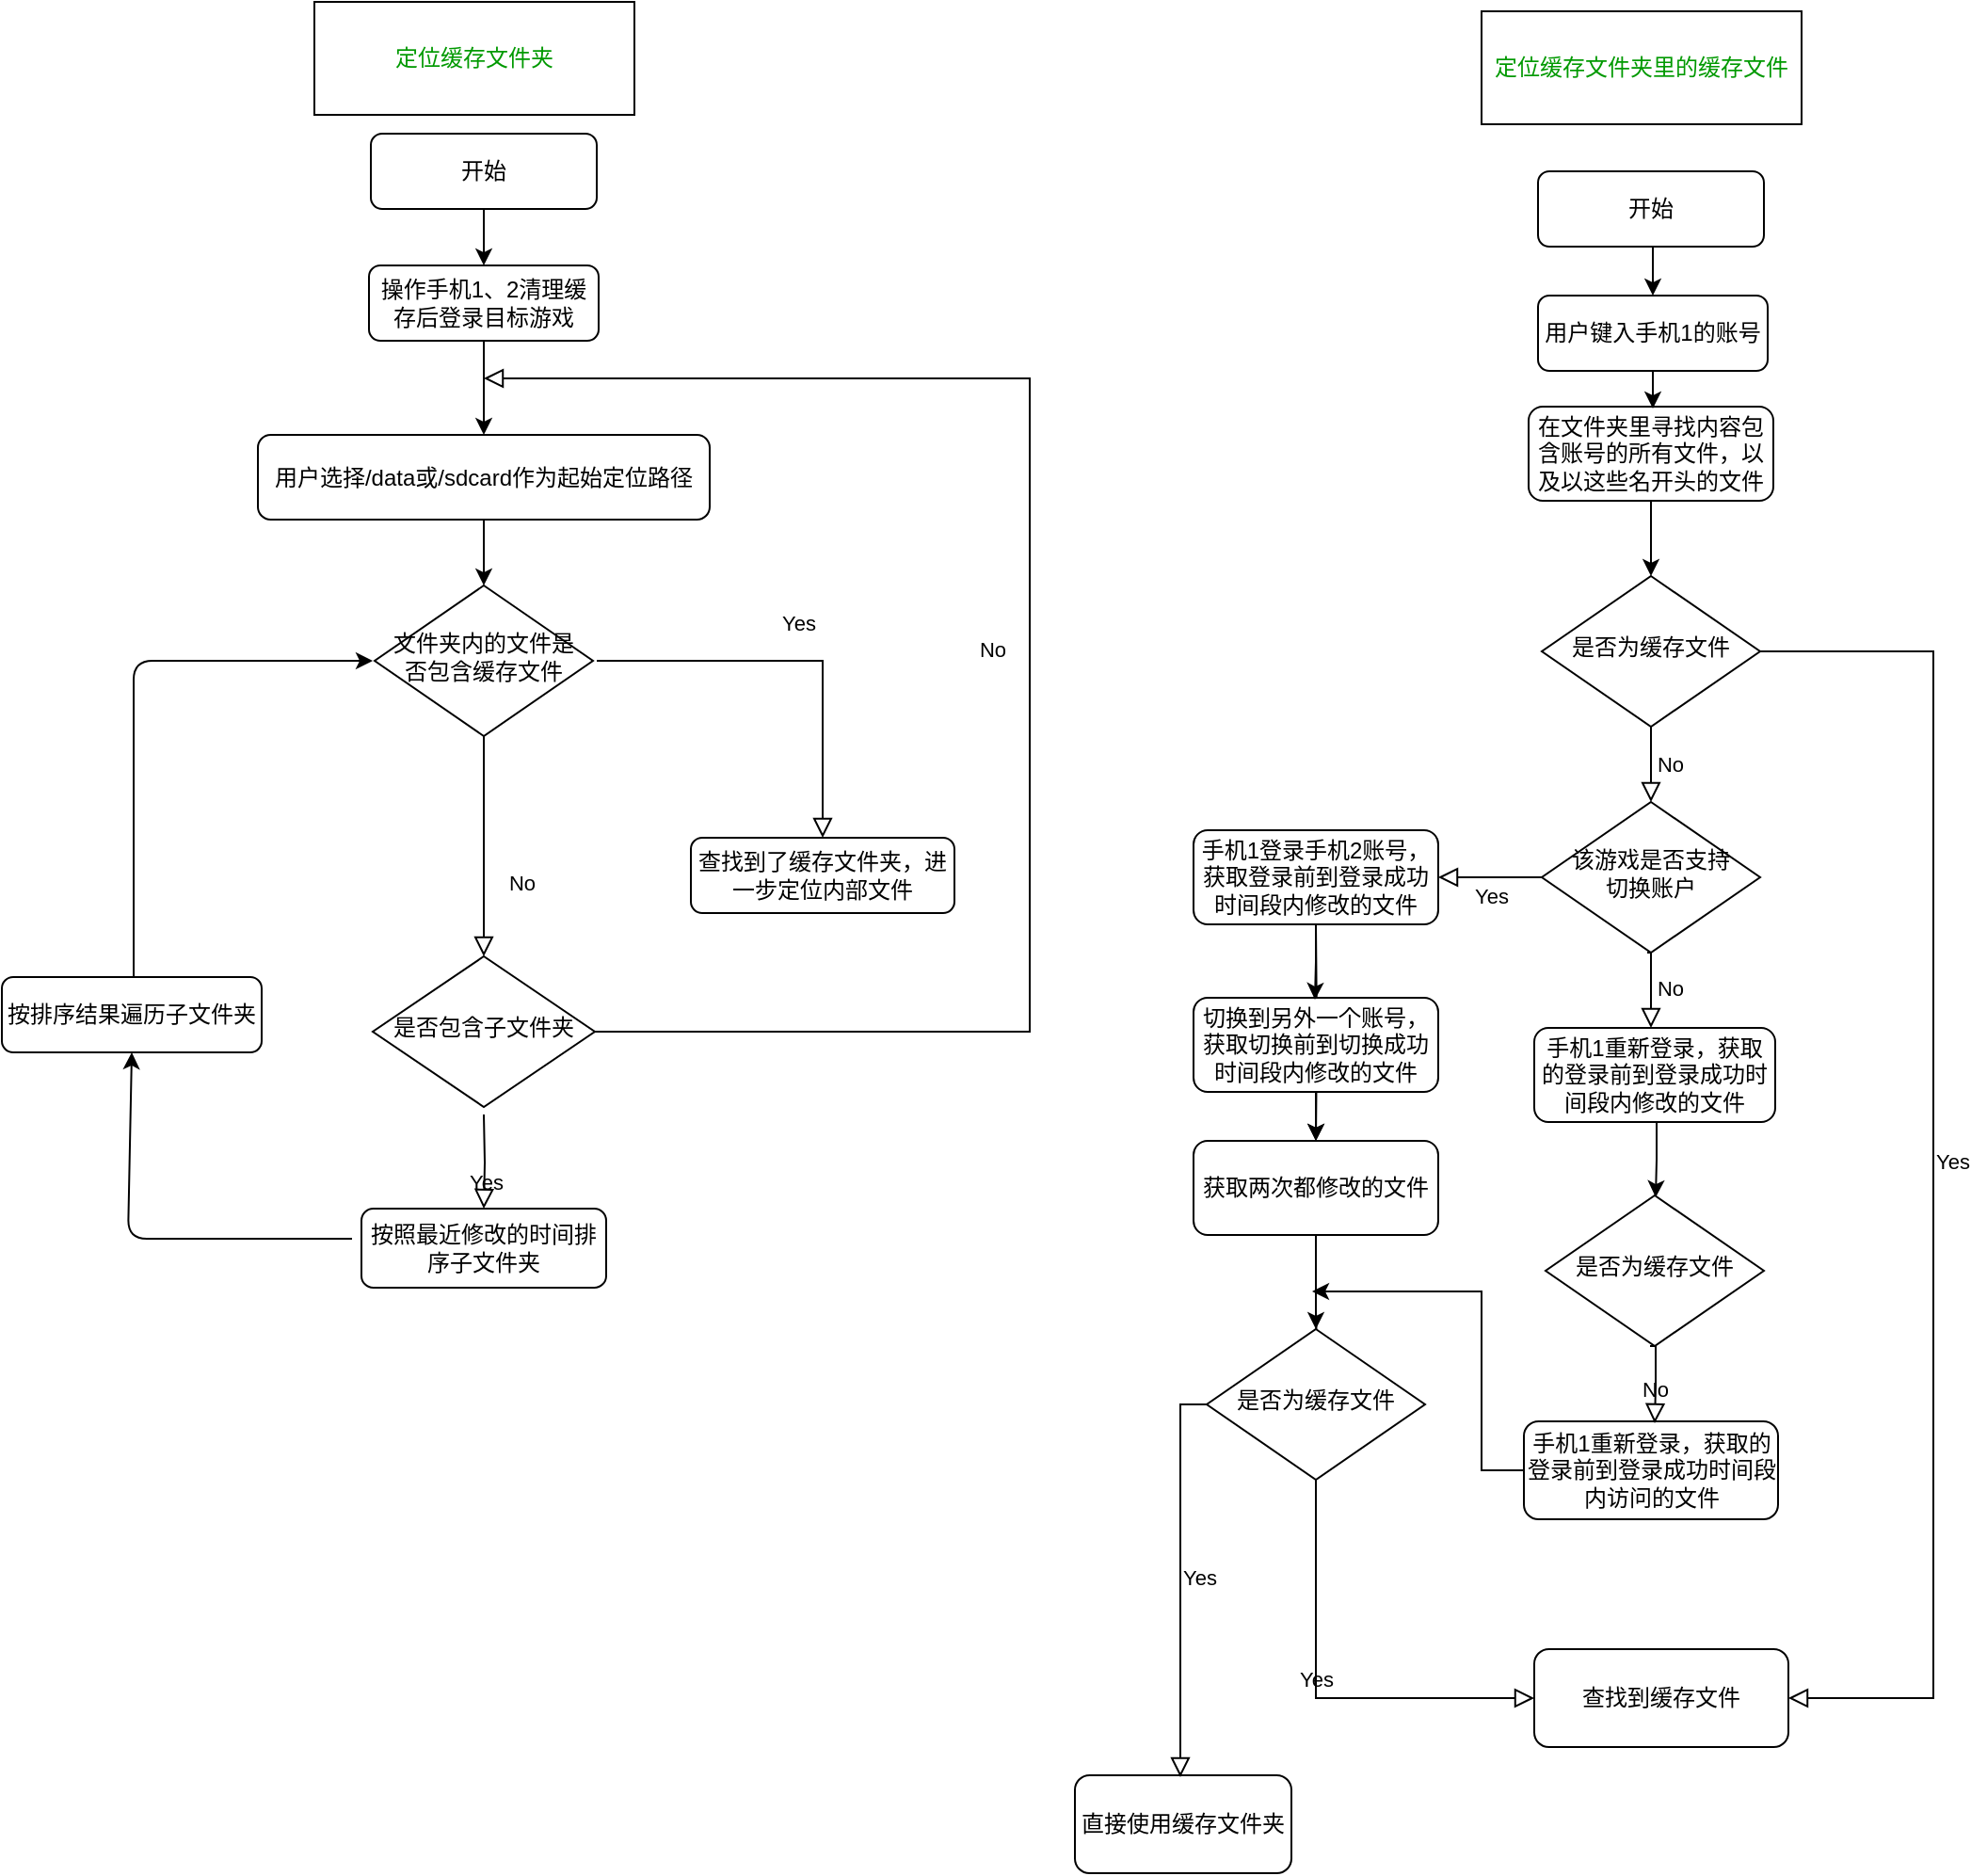 <mxfile version="13.9.2" type="github">
  <diagram id="C5RBs43oDa-KdzZeNtuy" name="Page-1">
    <mxGraphModel dx="2129" dy="581" grid="1" gridSize="10" guides="1" tooltips="1" connect="1" arrows="1" fold="1" page="1" pageScale="1" pageWidth="827" pageHeight="1169" math="0" shadow="0">
      <root>
        <mxCell id="WIyWlLk6GJQsqaUBKTNV-0" />
        <mxCell id="WIyWlLk6GJQsqaUBKTNV-1" parent="WIyWlLk6GJQsqaUBKTNV-0" />
        <mxCell id="WIyWlLk6GJQsqaUBKTNV-3" value="开始" style="rounded=1;whiteSpace=wrap;html=1;fontSize=12;glass=0;strokeWidth=1;shadow=0;" parent="WIyWlLk6GJQsqaUBKTNV-1" vertex="1">
          <mxGeometry x="160" y="80" width="120" height="40" as="geometry" />
        </mxCell>
        <mxCell id="Gi-niLugF8dRM-M3lC_h-5" style="edgeStyle=orthogonalEdgeStyle;rounded=0;orthogonalLoop=1;jettySize=auto;html=1;" edge="1" parent="WIyWlLk6GJQsqaUBKTNV-1">
          <mxGeometry relative="1" as="geometry">
            <mxPoint x="219" y="130" as="targetPoint" />
            <mxPoint x="219" y="130" as="sourcePoint" />
          </mxGeometry>
        </mxCell>
        <mxCell id="Gi-niLugF8dRM-M3lC_h-10" value="" style="edgeStyle=orthogonalEdgeStyle;rounded=0;orthogonalLoop=1;jettySize=auto;html=1;" edge="1" parent="WIyWlLk6GJQsqaUBKTNV-1" source="Gi-niLugF8dRM-M3lC_h-1" target="Gi-niLugF8dRM-M3lC_h-7">
          <mxGeometry relative="1" as="geometry" />
        </mxCell>
        <mxCell id="Gi-niLugF8dRM-M3lC_h-1" value="操作手机1、2清理缓存后登录目标游戏" style="rounded=1;whiteSpace=wrap;html=1;fontSize=12;glass=0;strokeWidth=1;shadow=0;" vertex="1" parent="WIyWlLk6GJQsqaUBKTNV-1">
          <mxGeometry x="159" y="150" width="122" height="40" as="geometry" />
        </mxCell>
        <mxCell id="Gi-niLugF8dRM-M3lC_h-6" value="" style="endArrow=classic;html=1;exitX=0.5;exitY=1;exitDx=0;exitDy=0;entryX=0.5;entryY=0;entryDx=0;entryDy=0;" edge="1" parent="WIyWlLk6GJQsqaUBKTNV-1" source="WIyWlLk6GJQsqaUBKTNV-3" target="Gi-niLugF8dRM-M3lC_h-1">
          <mxGeometry width="50" height="50" relative="1" as="geometry">
            <mxPoint x="390" y="280" as="sourcePoint" />
            <mxPoint x="440" y="230" as="targetPoint" />
          </mxGeometry>
        </mxCell>
        <mxCell id="Gi-niLugF8dRM-M3lC_h-13" value="" style="edgeStyle=orthogonalEdgeStyle;rounded=0;orthogonalLoop=1;jettySize=auto;html=1;" edge="1" parent="WIyWlLk6GJQsqaUBKTNV-1" source="Gi-niLugF8dRM-M3lC_h-7" target="Gi-niLugF8dRM-M3lC_h-11">
          <mxGeometry relative="1" as="geometry" />
        </mxCell>
        <mxCell id="Gi-niLugF8dRM-M3lC_h-7" value="用户选择/data或/sdcard作为起始定位路径" style="rounded=1;whiteSpace=wrap;html=1;fontSize=12;glass=0;strokeWidth=1;shadow=0;" vertex="1" parent="WIyWlLk6GJQsqaUBKTNV-1">
          <mxGeometry x="100" y="240" width="240" height="45" as="geometry" />
        </mxCell>
        <mxCell id="Gi-niLugF8dRM-M3lC_h-11" value="文件夹内的文件是否包含缓存文件" style="rhombus;whiteSpace=wrap;html=1;shadow=0;fontFamily=Helvetica;fontSize=12;align=center;strokeWidth=1;spacing=6;spacingTop=-4;" vertex="1" parent="WIyWlLk6GJQsqaUBKTNV-1">
          <mxGeometry x="162" y="320" width="116" height="80" as="geometry" />
        </mxCell>
        <mxCell id="Gi-niLugF8dRM-M3lC_h-14" value="查找到了缓存文件夹，进一步定位内部文件" style="rounded=1;whiteSpace=wrap;html=1;fontSize=12;glass=0;strokeWidth=1;shadow=0;" vertex="1" parent="WIyWlLk6GJQsqaUBKTNV-1">
          <mxGeometry x="330" y="454" width="140" height="40" as="geometry" />
        </mxCell>
        <mxCell id="Gi-niLugF8dRM-M3lC_h-16" value="Yes" style="rounded=0;html=1;jettySize=auto;orthogonalLoop=1;fontSize=11;endArrow=block;endFill=0;endSize=8;strokeWidth=1;shadow=0;labelBackgroundColor=none;edgeStyle=orthogonalEdgeStyle;entryX=0.5;entryY=0;entryDx=0;entryDy=0;" edge="1" parent="WIyWlLk6GJQsqaUBKTNV-1" target="Gi-niLugF8dRM-M3lC_h-14">
          <mxGeometry y="20" relative="1" as="geometry">
            <mxPoint as="offset" />
            <mxPoint x="280" y="360" as="sourcePoint" />
            <mxPoint x="666" y="544" as="targetPoint" />
            <Array as="points">
              <mxPoint x="400" y="360" />
              <mxPoint x="400" y="454" />
            </Array>
          </mxGeometry>
        </mxCell>
        <mxCell id="Gi-niLugF8dRM-M3lC_h-19" value="No" style="rounded=0;html=1;jettySize=auto;orthogonalLoop=1;fontSize=11;endArrow=block;endFill=0;endSize=8;strokeWidth=1;shadow=0;labelBackgroundColor=none;edgeStyle=orthogonalEdgeStyle;exitX=0.5;exitY=1;exitDx=0;exitDy=0;" edge="1" parent="WIyWlLk6GJQsqaUBKTNV-1" source="Gi-niLugF8dRM-M3lC_h-11">
          <mxGeometry x="0.333" y="20" relative="1" as="geometry">
            <mxPoint as="offset" />
            <mxPoint x="220" y="467" as="sourcePoint" />
            <mxPoint x="220" y="517" as="targetPoint" />
          </mxGeometry>
        </mxCell>
        <mxCell id="Gi-niLugF8dRM-M3lC_h-17" value="按照最近修改的时间排序子文件夹" style="rounded=1;whiteSpace=wrap;html=1;fontSize=12;glass=0;strokeWidth=1;shadow=0;" vertex="1" parent="WIyWlLk6GJQsqaUBKTNV-1">
          <mxGeometry x="155" y="651" width="130" height="42" as="geometry" />
        </mxCell>
        <mxCell id="Gi-niLugF8dRM-M3lC_h-24" value="是否包含子文件夹" style="rhombus;whiteSpace=wrap;html=1;shadow=0;fontFamily=Helvetica;fontSize=12;align=center;strokeWidth=1;spacing=6;spacingTop=-4;" vertex="1" parent="WIyWlLk6GJQsqaUBKTNV-1">
          <mxGeometry x="161" y="517" width="118" height="80" as="geometry" />
        </mxCell>
        <mxCell id="Gi-niLugF8dRM-M3lC_h-35" value="" style="endArrow=classic;html=1;entryX=0;entryY=0.5;entryDx=0;entryDy=0;" edge="1" parent="WIyWlLk6GJQsqaUBKTNV-1">
          <mxGeometry width="50" height="50" relative="1" as="geometry">
            <mxPoint x="34" y="530" as="sourcePoint" />
            <mxPoint x="161" y="360" as="targetPoint" />
            <Array as="points">
              <mxPoint x="34" y="360" />
            </Array>
          </mxGeometry>
        </mxCell>
        <mxCell id="Gi-niLugF8dRM-M3lC_h-39" value="Yes" style="edgeStyle=orthogonalEdgeStyle;rounded=0;html=1;jettySize=auto;orthogonalLoop=1;fontSize=11;endArrow=block;endFill=0;endSize=8;strokeWidth=1;shadow=0;labelBackgroundColor=none;" edge="1" parent="WIyWlLk6GJQsqaUBKTNV-1" target="Gi-niLugF8dRM-M3lC_h-17">
          <mxGeometry y="10" relative="1" as="geometry">
            <mxPoint as="offset" />
            <mxPoint x="220" y="601" as="sourcePoint" />
            <mxPoint x="757" y="655" as="targetPoint" />
          </mxGeometry>
        </mxCell>
        <mxCell id="Gi-niLugF8dRM-M3lC_h-40" value="按排序结果遍历子文件夹" style="rounded=1;whiteSpace=wrap;html=1;fontSize=12;glass=0;strokeWidth=1;shadow=0;" vertex="1" parent="WIyWlLk6GJQsqaUBKTNV-1">
          <mxGeometry x="-36" y="528" width="138" height="40" as="geometry" />
        </mxCell>
        <mxCell id="Gi-niLugF8dRM-M3lC_h-42" value="" style="endArrow=classic;html=1;entryX=0.5;entryY=1;entryDx=0;entryDy=0;" edge="1" parent="WIyWlLk6GJQsqaUBKTNV-1" target="Gi-niLugF8dRM-M3lC_h-40">
          <mxGeometry width="50" height="50" relative="1" as="geometry">
            <mxPoint x="150" y="667" as="sourcePoint" />
            <mxPoint x="480" y="607" as="targetPoint" />
            <Array as="points">
              <mxPoint x="31" y="667" />
            </Array>
          </mxGeometry>
        </mxCell>
        <mxCell id="Gi-niLugF8dRM-M3lC_h-44" value="No" style="rounded=0;html=1;jettySize=auto;orthogonalLoop=1;fontSize=11;endArrow=block;endFill=0;endSize=8;strokeWidth=1;shadow=0;labelBackgroundColor=none;edgeStyle=orthogonalEdgeStyle;exitX=1;exitY=0.5;exitDx=0;exitDy=0;" edge="1" parent="WIyWlLk6GJQsqaUBKTNV-1" source="Gi-niLugF8dRM-M3lC_h-24">
          <mxGeometry y="20" relative="1" as="geometry">
            <mxPoint as="offset" />
            <mxPoint x="330" y="560" as="sourcePoint" />
            <mxPoint x="220" y="210" as="targetPoint" />
            <Array as="points">
              <mxPoint x="510" y="557" />
              <mxPoint x="510" y="210" />
            </Array>
          </mxGeometry>
        </mxCell>
        <mxCell id="Gi-niLugF8dRM-M3lC_h-45" value="&lt;font color=&quot;#009900&quot;&gt;定位缓存文件夹&lt;/font&gt;" style="rounded=0;whiteSpace=wrap;html=1;" vertex="1" parent="WIyWlLk6GJQsqaUBKTNV-1">
          <mxGeometry x="130" y="10" width="170" height="60" as="geometry" />
        </mxCell>
        <mxCell id="Gi-niLugF8dRM-M3lC_h-46" value="&lt;font color=&quot;#009900&quot;&gt;定位缓存文件夹里的缓存文件&lt;/font&gt;" style="rounded=0;whiteSpace=wrap;html=1;" vertex="1" parent="WIyWlLk6GJQsqaUBKTNV-1">
          <mxGeometry x="750" y="15" width="170" height="60" as="geometry" />
        </mxCell>
        <mxCell id="Gi-niLugF8dRM-M3lC_h-47" value="开始" style="rounded=1;whiteSpace=wrap;html=1;fontSize=12;glass=0;strokeWidth=1;shadow=0;" vertex="1" parent="WIyWlLk6GJQsqaUBKTNV-1">
          <mxGeometry x="780" y="100" width="120" height="40" as="geometry" />
        </mxCell>
        <mxCell id="Gi-niLugF8dRM-M3lC_h-49" value="用户键入手机1的账号" style="rounded=1;whiteSpace=wrap;html=1;fontSize=12;glass=0;strokeWidth=1;shadow=0;" vertex="1" parent="WIyWlLk6GJQsqaUBKTNV-1">
          <mxGeometry x="780" y="166" width="122" height="40" as="geometry" />
        </mxCell>
        <mxCell id="Gi-niLugF8dRM-M3lC_h-51" value="在文件夹里寻找内容包含账号的所有文件，以及以这些名开头的文件&lt;br&gt;" style="rounded=1;whiteSpace=wrap;html=1;fontSize=12;glass=0;strokeWidth=1;shadow=0;" vertex="1" parent="WIyWlLk6GJQsqaUBKTNV-1">
          <mxGeometry x="775" y="225" width="130" height="50" as="geometry" />
        </mxCell>
        <mxCell id="Gi-niLugF8dRM-M3lC_h-53" value="" style="edgeStyle=orthogonalEdgeStyle;rounded=0;orthogonalLoop=1;jettySize=auto;html=1;exitX=0.5;exitY=1;exitDx=0;exitDy=0;entryX=0.5;entryY=0;entryDx=0;entryDy=0;" edge="1" parent="WIyWlLk6GJQsqaUBKTNV-1" source="Gi-niLugF8dRM-M3lC_h-47" target="Gi-niLugF8dRM-M3lC_h-49">
          <mxGeometry relative="1" as="geometry">
            <mxPoint x="230" y="-150" as="sourcePoint" />
            <mxPoint x="230" y="-115" as="targetPoint" />
          </mxGeometry>
        </mxCell>
        <mxCell id="Gi-niLugF8dRM-M3lC_h-54" value="" style="edgeStyle=orthogonalEdgeStyle;rounded=0;orthogonalLoop=1;jettySize=auto;html=1;exitX=0.5;exitY=1;exitDx=0;exitDy=0;" edge="1" parent="WIyWlLk6GJQsqaUBKTNV-1" source="Gi-niLugF8dRM-M3lC_h-49">
          <mxGeometry relative="1" as="geometry">
            <mxPoint x="240" y="-140" as="sourcePoint" />
            <mxPoint x="841" y="226" as="targetPoint" />
          </mxGeometry>
        </mxCell>
        <mxCell id="Gi-niLugF8dRM-M3lC_h-87" style="edgeStyle=orthogonalEdgeStyle;rounded=0;orthogonalLoop=1;jettySize=auto;html=1;" edge="1" parent="WIyWlLk6GJQsqaUBKTNV-1" target="Gi-niLugF8dRM-M3lC_h-86">
          <mxGeometry relative="1" as="geometry">
            <mxPoint x="662" y="705" as="sourcePoint" />
          </mxGeometry>
        </mxCell>
        <mxCell id="Gi-niLugF8dRM-M3lC_h-55" value="是否为缓存文件" style="rhombus;whiteSpace=wrap;html=1;shadow=0;fontFamily=Helvetica;fontSize=12;align=center;strokeWidth=1;spacing=6;spacingTop=-4;" vertex="1" parent="WIyWlLk6GJQsqaUBKTNV-1">
          <mxGeometry x="782" y="315" width="116" height="80" as="geometry" />
        </mxCell>
        <mxCell id="Gi-niLugF8dRM-M3lC_h-56" value="No&lt;br&gt;" style="edgeStyle=orthogonalEdgeStyle;rounded=0;html=1;jettySize=auto;orthogonalLoop=1;fontSize=11;endArrow=block;endFill=0;endSize=8;strokeWidth=1;shadow=0;labelBackgroundColor=none;exitX=0.5;exitY=1;exitDx=0;exitDy=0;" edge="1" parent="WIyWlLk6GJQsqaUBKTNV-1" source="Gi-niLugF8dRM-M3lC_h-55">
          <mxGeometry y="10" relative="1" as="geometry">
            <mxPoint as="offset" />
            <mxPoint x="230" y="166" as="sourcePoint" />
            <mxPoint x="840" y="435" as="targetPoint" />
          </mxGeometry>
        </mxCell>
        <mxCell id="Gi-niLugF8dRM-M3lC_h-57" value="" style="edgeStyle=orthogonalEdgeStyle;rounded=0;orthogonalLoop=1;jettySize=auto;html=1;exitX=0.5;exitY=1;exitDx=0;exitDy=0;entryX=0.5;entryY=0;entryDx=0;entryDy=0;" edge="1" parent="WIyWlLk6GJQsqaUBKTNV-1" source="Gi-niLugF8dRM-M3lC_h-51" target="Gi-niLugF8dRM-M3lC_h-55">
          <mxGeometry relative="1" as="geometry">
            <mxPoint x="851" y="216" as="sourcePoint" />
            <mxPoint x="851" y="236" as="targetPoint" />
          </mxGeometry>
        </mxCell>
        <mxCell id="Gi-niLugF8dRM-M3lC_h-58" value="该游戏是否支持&lt;br&gt;切换账户" style="rhombus;whiteSpace=wrap;html=1;shadow=0;fontFamily=Helvetica;fontSize=12;align=center;strokeWidth=1;spacing=6;spacingTop=-4;" vertex="1" parent="WIyWlLk6GJQsqaUBKTNV-1">
          <mxGeometry x="782" y="435" width="116" height="80" as="geometry" />
        </mxCell>
        <mxCell id="Gi-niLugF8dRM-M3lC_h-72" value="" style="edgeStyle=orthogonalEdgeStyle;rounded=0;orthogonalLoop=1;jettySize=auto;html=1;" edge="1" parent="WIyWlLk6GJQsqaUBKTNV-1" source="Gi-niLugF8dRM-M3lC_h-60" target="Gi-niLugF8dRM-M3lC_h-67">
          <mxGeometry relative="1" as="geometry" />
        </mxCell>
        <mxCell id="Gi-niLugF8dRM-M3lC_h-73" value="" style="edgeStyle=orthogonalEdgeStyle;rounded=0;orthogonalLoop=1;jettySize=auto;html=1;" edge="1" parent="WIyWlLk6GJQsqaUBKTNV-1" target="Gi-niLugF8dRM-M3lC_h-67">
          <mxGeometry relative="1" as="geometry">
            <mxPoint x="662" y="500" as="sourcePoint" />
          </mxGeometry>
        </mxCell>
        <mxCell id="Gi-niLugF8dRM-M3lC_h-60" value="手机1登录手机2账号，获取登录前到登录成功时间段内修改的文件" style="rounded=1;whiteSpace=wrap;html=1;fontSize=12;glass=0;strokeWidth=1;shadow=0;" vertex="1" parent="WIyWlLk6GJQsqaUBKTNV-1">
          <mxGeometry x="597" y="450" width="130" height="50" as="geometry" />
        </mxCell>
        <mxCell id="Gi-niLugF8dRM-M3lC_h-65" value="Yes" style="edgeStyle=orthogonalEdgeStyle;rounded=0;html=1;jettySize=auto;orthogonalLoop=1;fontSize=11;endArrow=block;endFill=0;endSize=8;strokeWidth=1;shadow=0;labelBackgroundColor=none;entryX=1;entryY=0.5;entryDx=0;entryDy=0;" edge="1" parent="WIyWlLk6GJQsqaUBKTNV-1" target="Gi-niLugF8dRM-M3lC_h-60">
          <mxGeometry y="10" relative="1" as="geometry">
            <mxPoint as="offset" />
            <mxPoint x="782" y="475" as="sourcePoint" />
            <mxPoint x="782" y="525" as="targetPoint" />
            <Array as="points">
              <mxPoint x="727" y="475" />
              <mxPoint x="727" y="475" />
            </Array>
          </mxGeometry>
        </mxCell>
        <mxCell id="Gi-niLugF8dRM-M3lC_h-66" value="切换到另外一个账号，获取切换前到切换成功时间段内修改的文件" style="rounded=1;whiteSpace=wrap;html=1;fontSize=12;glass=0;strokeWidth=1;shadow=0;" vertex="1" parent="WIyWlLk6GJQsqaUBKTNV-1">
          <mxGeometry x="597" y="539" width="130" height="50" as="geometry" />
        </mxCell>
        <mxCell id="Gi-niLugF8dRM-M3lC_h-88" value="" style="edgeStyle=orthogonalEdgeStyle;rounded=0;orthogonalLoop=1;jettySize=auto;html=1;" edge="1" parent="WIyWlLk6GJQsqaUBKTNV-1" source="Gi-niLugF8dRM-M3lC_h-67" target="Gi-niLugF8dRM-M3lC_h-86">
          <mxGeometry relative="1" as="geometry" />
        </mxCell>
        <mxCell id="Gi-niLugF8dRM-M3lC_h-67" value="获取两次都修改的文件" style="rounded=1;whiteSpace=wrap;html=1;fontSize=12;glass=0;strokeWidth=1;shadow=0;" vertex="1" parent="WIyWlLk6GJQsqaUBKTNV-1">
          <mxGeometry x="597" y="615" width="130" height="50" as="geometry" />
        </mxCell>
        <mxCell id="Gi-niLugF8dRM-M3lC_h-68" value="" style="edgeStyle=orthogonalEdgeStyle;rounded=0;orthogonalLoop=1;jettySize=auto;html=1;entryX=0.5;entryY=0;entryDx=0;entryDy=0;" edge="1" parent="WIyWlLk6GJQsqaUBKTNV-1">
          <mxGeometry relative="1" as="geometry">
            <mxPoint x="662" y="500" as="sourcePoint" />
            <mxPoint x="661.5" y="540" as="targetPoint" />
            <Array as="points">
              <mxPoint x="662" y="520" />
            </Array>
          </mxGeometry>
        </mxCell>
        <mxCell id="Gi-niLugF8dRM-M3lC_h-80" value="手机1重新登录，获取的登录前到登录成功时间段内修改的文件&lt;br&gt;" style="rounded=1;whiteSpace=wrap;html=1;fontSize=12;glass=0;strokeWidth=1;shadow=0;" vertex="1" parent="WIyWlLk6GJQsqaUBKTNV-1">
          <mxGeometry x="778" y="555" width="128" height="50" as="geometry" />
        </mxCell>
        <mxCell id="Gi-niLugF8dRM-M3lC_h-84" value="" style="edgeStyle=orthogonalEdgeStyle;rounded=0;orthogonalLoop=1;jettySize=auto;html=1;entryX=0.5;entryY=0;entryDx=0;entryDy=0;" edge="1" parent="WIyWlLk6GJQsqaUBKTNV-1">
          <mxGeometry relative="1" as="geometry">
            <mxPoint x="843" y="605" as="sourcePoint" />
            <mxPoint x="842.5" y="645" as="targetPoint" />
            <Array as="points">
              <mxPoint x="843" y="625" />
            </Array>
          </mxGeometry>
        </mxCell>
        <mxCell id="Gi-niLugF8dRM-M3lC_h-85" value="No" style="edgeStyle=orthogonalEdgeStyle;rounded=0;html=1;jettySize=auto;orthogonalLoop=1;fontSize=11;endArrow=block;endFill=0;endSize=8;strokeWidth=1;shadow=0;labelBackgroundColor=none;entryX=0.5;entryY=0;entryDx=0;entryDy=0;exitX=0.5;exitY=1;exitDx=0;exitDy=0;" edge="1" parent="WIyWlLk6GJQsqaUBKTNV-1">
          <mxGeometry y="10" relative="1" as="geometry">
            <mxPoint as="offset" />
            <mxPoint x="838" y="515" as="sourcePoint" />
            <mxPoint x="840" y="555" as="targetPoint" />
            <Array as="points">
              <mxPoint x="840" y="515" />
            </Array>
          </mxGeometry>
        </mxCell>
        <mxCell id="Gi-niLugF8dRM-M3lC_h-86" value="是否为缓存文件" style="rhombus;whiteSpace=wrap;html=1;shadow=0;fontFamily=Helvetica;fontSize=12;align=center;strokeWidth=1;spacing=6;spacingTop=-4;" vertex="1" parent="WIyWlLk6GJQsqaUBKTNV-1">
          <mxGeometry x="604" y="715" width="116" height="80" as="geometry" />
        </mxCell>
        <mxCell id="Gi-niLugF8dRM-M3lC_h-89" value="是否为缓存文件" style="rhombus;whiteSpace=wrap;html=1;shadow=0;fontFamily=Helvetica;fontSize=12;align=center;strokeWidth=1;spacing=6;spacingTop=-4;" vertex="1" parent="WIyWlLk6GJQsqaUBKTNV-1">
          <mxGeometry x="784" y="644" width="116" height="80" as="geometry" />
        </mxCell>
        <mxCell id="Gi-niLugF8dRM-M3lC_h-94" value="" style="edgeStyle=orthogonalEdgeStyle;rounded=0;orthogonalLoop=1;jettySize=auto;html=1;" edge="1" parent="WIyWlLk6GJQsqaUBKTNV-1" source="Gi-niLugF8dRM-M3lC_h-90">
          <mxGeometry relative="1" as="geometry">
            <mxPoint x="660" y="695" as="targetPoint" />
            <Array as="points">
              <mxPoint x="750" y="790" />
              <mxPoint x="750" y="695" />
            </Array>
          </mxGeometry>
        </mxCell>
        <mxCell id="Gi-niLugF8dRM-M3lC_h-90" value="手机1重新登录，获取的登录前到登录成功时间段内访问的文件" style="rounded=1;whiteSpace=wrap;html=1;fontSize=12;glass=0;strokeWidth=1;shadow=0;" vertex="1" parent="WIyWlLk6GJQsqaUBKTNV-1">
          <mxGeometry x="772.5" y="764" width="135" height="52" as="geometry" />
        </mxCell>
        <mxCell id="Gi-niLugF8dRM-M3lC_h-92" value="No&lt;br&gt;" style="edgeStyle=orthogonalEdgeStyle;rounded=0;html=1;jettySize=auto;orthogonalLoop=1;fontSize=11;endArrow=block;endFill=0;endSize=8;strokeWidth=1;shadow=0;labelBackgroundColor=none;exitX=0.5;exitY=1;exitDx=0;exitDy=0;" edge="1" parent="WIyWlLk6GJQsqaUBKTNV-1">
          <mxGeometry x="0.185" relative="1" as="geometry">
            <mxPoint as="offset" />
            <mxPoint x="839.5" y="724" as="sourcePoint" />
            <mxPoint x="842" y="765" as="targetPoint" />
            <Array as="points">
              <mxPoint x="842.5" y="724" />
              <mxPoint x="842.5" y="745" />
            </Array>
          </mxGeometry>
        </mxCell>
        <mxCell id="Gi-niLugF8dRM-M3lC_h-95" value="查找到缓存文件" style="rounded=1;whiteSpace=wrap;html=1;fontSize=12;glass=0;strokeWidth=1;shadow=0;" vertex="1" parent="WIyWlLk6GJQsqaUBKTNV-1">
          <mxGeometry x="778" y="885" width="135" height="52" as="geometry" />
        </mxCell>
        <mxCell id="Gi-niLugF8dRM-M3lC_h-98" value="Yes" style="edgeStyle=orthogonalEdgeStyle;rounded=0;html=1;jettySize=auto;orthogonalLoop=1;fontSize=11;endArrow=block;endFill=0;endSize=8;strokeWidth=1;shadow=0;labelBackgroundColor=none;entryX=0;entryY=0.5;entryDx=0;entryDy=0;exitX=0.5;exitY=1;exitDx=0;exitDy=0;" edge="1" parent="WIyWlLk6GJQsqaUBKTNV-1" source="Gi-niLugF8dRM-M3lC_h-86" target="Gi-niLugF8dRM-M3lC_h-95">
          <mxGeometry y="10" relative="1" as="geometry">
            <mxPoint as="offset" />
            <mxPoint x="792" y="485" as="sourcePoint" />
            <mxPoint x="737" y="485" as="targetPoint" />
            <Array as="points">
              <mxPoint x="662" y="911" />
            </Array>
          </mxGeometry>
        </mxCell>
        <mxCell id="Gi-niLugF8dRM-M3lC_h-99" value="Yes" style="edgeStyle=orthogonalEdgeStyle;rounded=0;html=1;jettySize=auto;orthogonalLoop=1;fontSize=11;endArrow=block;endFill=0;endSize=8;strokeWidth=1;shadow=0;labelBackgroundColor=none;exitX=1;exitY=0.5;exitDx=0;exitDy=0;entryX=1;entryY=0.5;entryDx=0;entryDy=0;" edge="1" parent="WIyWlLk6GJQsqaUBKTNV-1" source="Gi-niLugF8dRM-M3lC_h-55" target="Gi-niLugF8dRM-M3lC_h-95">
          <mxGeometry y="10" relative="1" as="geometry">
            <mxPoint as="offset" />
            <mxPoint x="802" y="495" as="sourcePoint" />
            <mxPoint x="1060" y="919" as="targetPoint" />
            <Array as="points">
              <mxPoint x="990" y="355" />
              <mxPoint x="990" y="911" />
            </Array>
          </mxGeometry>
        </mxCell>
        <mxCell id="Gi-niLugF8dRM-M3lC_h-100" value="直接使用缓存文件夹" style="rounded=1;whiteSpace=wrap;html=1;fontSize=12;glass=0;strokeWidth=1;shadow=0;" vertex="1" parent="WIyWlLk6GJQsqaUBKTNV-1">
          <mxGeometry x="534" y="952" width="115" height="52" as="geometry" />
        </mxCell>
        <mxCell id="Gi-niLugF8dRM-M3lC_h-101" value="Yes" style="edgeStyle=orthogonalEdgeStyle;rounded=0;html=1;jettySize=auto;orthogonalLoop=1;fontSize=11;endArrow=block;endFill=0;endSize=8;strokeWidth=1;shadow=0;labelBackgroundColor=none;exitX=0;exitY=0.5;exitDx=0;exitDy=0;" edge="1" parent="WIyWlLk6GJQsqaUBKTNV-1" source="Gi-niLugF8dRM-M3lC_h-86">
          <mxGeometry y="10" relative="1" as="geometry">
            <mxPoint as="offset" />
            <mxPoint x="672" y="805" as="sourcePoint" />
            <mxPoint x="590" y="953" as="targetPoint" />
            <Array as="points">
              <mxPoint x="590" y="755" />
              <mxPoint x="590" y="953" />
            </Array>
          </mxGeometry>
        </mxCell>
      </root>
    </mxGraphModel>
  </diagram>
</mxfile>
